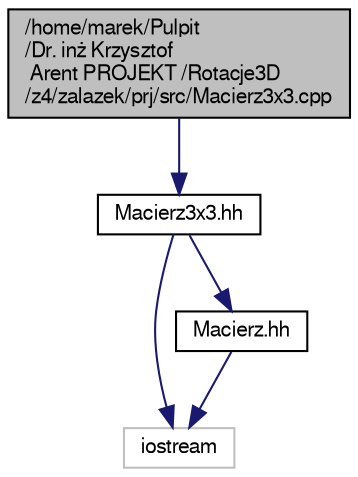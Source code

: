 digraph "/home/marek/Pulpit/Dr. inż Krzysztof Arent PROJEKT /Rotacje3D/z4/zalazek/prj/src/Macierz3x3.cpp"
{
 // LATEX_PDF_SIZE
  edge [fontname="FreeSans",fontsize="10",labelfontname="FreeSans",labelfontsize="10"];
  node [fontname="FreeSans",fontsize="10",shape=record];
  Node1 [label="/home/marek/Pulpit\l/Dr. inż Krzysztof\l Arent PROJEKT /Rotacje3D\l/z4/zalazek/prj/src/Macierz3x3.cpp",height=0.2,width=0.4,color="black", fillcolor="grey75", style="filled", fontcolor="black",tooltip=" "];
  Node1 -> Node2 [color="midnightblue",fontsize="10",style="solid",fontname="FreeSans"];
  Node2 [label="Macierz3x3.hh",height=0.2,width=0.4,color="black", fillcolor="white", style="filled",URL="$a00005.html",tooltip="Plik zawiera ..."];
  Node2 -> Node3 [color="midnightblue",fontsize="10",style="solid",fontname="FreeSans"];
  Node3 [label="iostream",height=0.2,width=0.4,color="grey75", fillcolor="white", style="filled",tooltip=" "];
  Node2 -> Node4 [color="midnightblue",fontsize="10",style="solid",fontname="FreeSans"];
  Node4 [label="Macierz.hh",height=0.2,width=0.4,color="black", fillcolor="white", style="filled",URL="$a00002.html",tooltip="Ten plik powinien zawierać definicję szablonu Macierz<>"];
  Node4 -> Node3 [color="midnightblue",fontsize="10",style="solid",fontname="FreeSans"];
}
